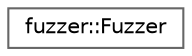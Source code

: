 digraph "Graphical Class Hierarchy"
{
 // LATEX_PDF_SIZE
  bgcolor="transparent";
  edge [fontname=Helvetica,fontsize=10,labelfontname=Helvetica,labelfontsize=10];
  node [fontname=Helvetica,fontsize=10,shape=box,height=0.2,width=0.4];
  rankdir="LR";
  Node0 [id="Node000000",label="fuzzer::Fuzzer",height=0.2,width=0.4,color="grey40", fillcolor="white", style="filled",URL="$classfuzzer_1_1_fuzzer.html",tooltip=" "];
}
